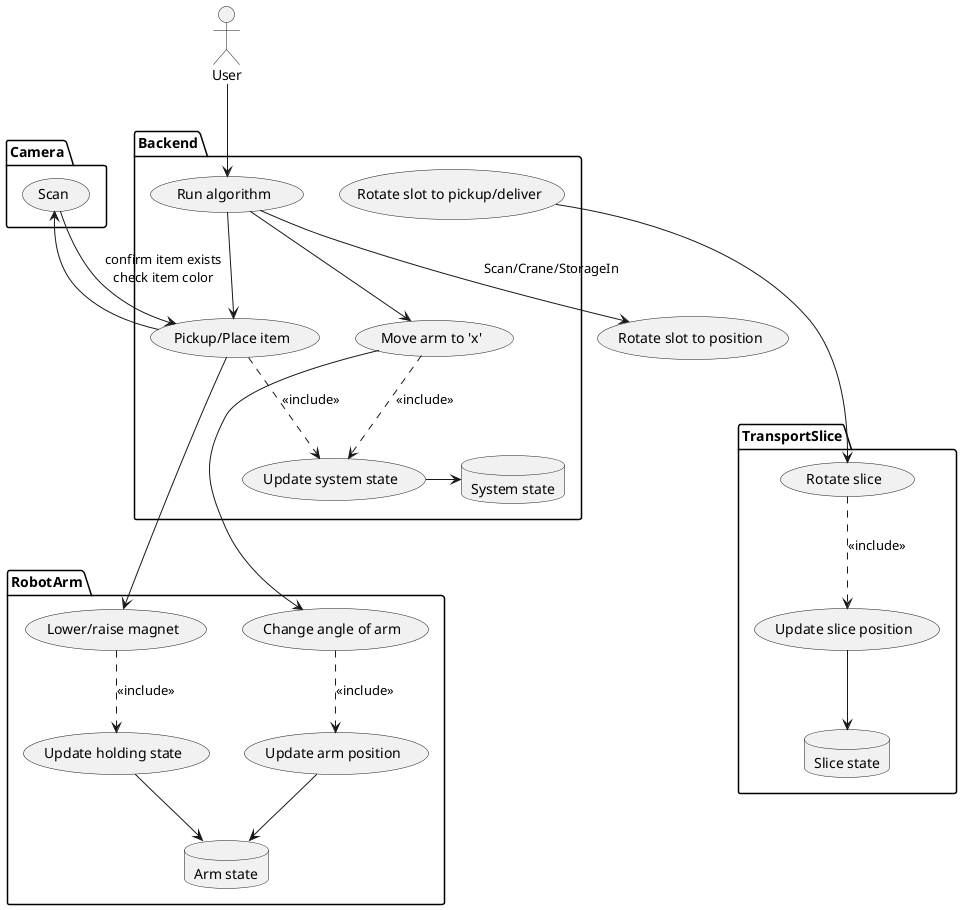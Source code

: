 @startuml use-case-diagram-v1

actor User


package RobotArm {
    database "Arm state" as armState
    (Change angle of arm)
    (Lower/raise magnet)
    (Update arm position)
    (Update holding state)
}

package TransportSlice {
    database "Slice state" as sliceState
    (Rotate slice)
    (Update slice position)
}

package Backend {
    database "System state" as systemState
    (Run algorithm)
    (Update system state)
    (Move arm to 'x')
    (Rotate slot to pickup/deliver)
    (Pickup/Place item)
}

package Camera {
    (Scan)
}

User --> (Run algorithm)

(Run algorithm) --> (Move arm to 'x')
(Run algorithm) --> (Rotate slot to position) : Scan/Crane/StorageIn
(Run algorithm) --> (Pickup/Place item)

(Move arm to 'x') ---> (Change angle of arm)
(Move arm to 'x') ..> (Update system state) : <<include>>
(Change angle of arm) ..> (Update arm position) : <<include>>
(Update arm position) --> armState


(Pickup/Place item) ..> (Update system state) : <<include>>
(Pickup/Place item) -up-> (Scan)
(Scan) -> (Pickup/Place item)   : confirm item exists\ncheck item color
(Pickup/Place item) --> (Lower/raise magnet)
(Lower/raise magnet) ..> (Update holding state) : <<include>>
(Update holding state) --> armState


(Rotate slot to pickup/deliver) ---> (Rotate slice)
(Rotate slice) ..> (Update slice position) : <<include>>
(Update slice position) --> sliceState



(Update system state) -> systemState
@enduml
